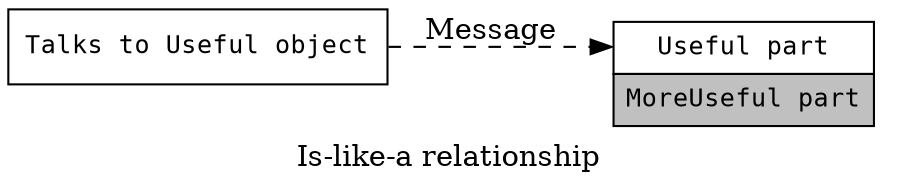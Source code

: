 digraph s {
    rankdir=LR
    label="Is-like-a relationship"
    node[fontname="Consolas,Monaca",fontsize="12"]
    node_left[shape="record",label="Talks to Useful object"];
    node_right[shape="plaintext",
               label=<
               <table border="0" cellborder="1" cellspacing="0" cellpadding="5" >
               <tr>
               <td port="f1">Useful part</td>
               </tr>
               <tr>
               <td bgcolor="grey">MoreUseful part</td>
               </tr>
               </table>>];
    
               // label="{Useful part| MoreUse part}"];
    node_left->node_right:f1[style=dashed, label="Message"];
    }